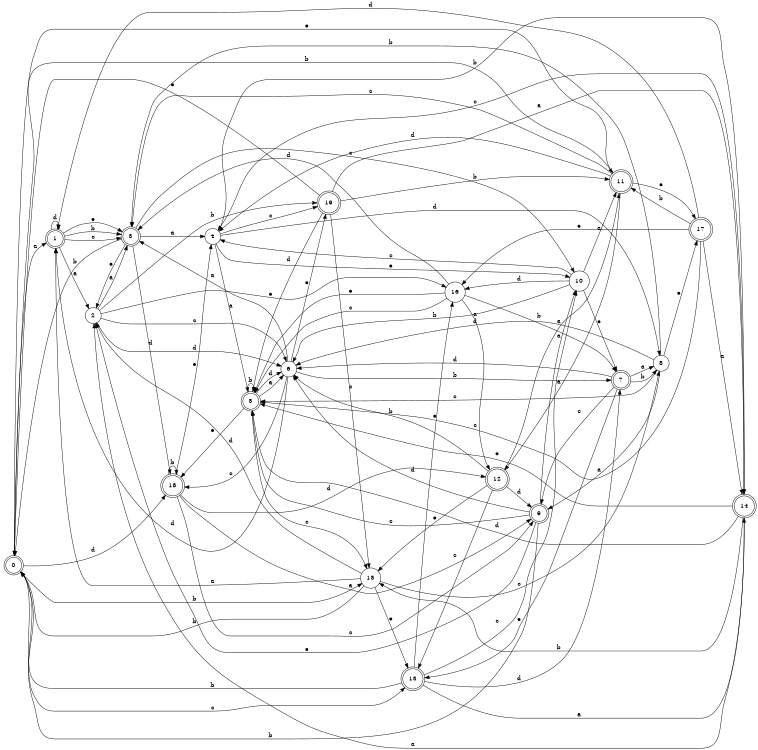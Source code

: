 digraph n16_9 {
__start0 [label="" shape="none"];

rankdir=LR;
size="8,5";

s0 [style="rounded,filled", color="black", fillcolor="white" shape="doublecircle", label="0"];
s1 [style="rounded,filled", color="black", fillcolor="white" shape="doublecircle", label="1"];
s2 [style="filled", color="black", fillcolor="white" shape="circle", label="2"];
s3 [style="rounded,filled", color="black", fillcolor="white" shape="doublecircle", label="3"];
s4 [style="filled", color="black", fillcolor="white" shape="circle", label="4"];
s5 [style="rounded,filled", color="black", fillcolor="white" shape="doublecircle", label="5"];
s6 [style="filled", color="black", fillcolor="white" shape="circle", label="6"];
s7 [style="rounded,filled", color="black", fillcolor="white" shape="doublecircle", label="7"];
s8 [style="filled", color="black", fillcolor="white" shape="circle", label="8"];
s9 [style="rounded,filled", color="black", fillcolor="white" shape="doublecircle", label="9"];
s10 [style="filled", color="black", fillcolor="white" shape="circle", label="10"];
s11 [style="rounded,filled", color="black", fillcolor="white" shape="doublecircle", label="11"];
s12 [style="rounded,filled", color="black", fillcolor="white" shape="doublecircle", label="12"];
s13 [style="rounded,filled", color="black", fillcolor="white" shape="doublecircle", label="13"];
s14 [style="rounded,filled", color="black", fillcolor="white" shape="doublecircle", label="14"];
s15 [style="filled", color="black", fillcolor="white" shape="circle", label="15"];
s16 [style="filled", color="black", fillcolor="white" shape="circle", label="16"];
s17 [style="rounded,filled", color="black", fillcolor="white" shape="doublecircle", label="17"];
s18 [style="rounded,filled", color="black", fillcolor="white" shape="doublecircle", label="18"];
s19 [style="rounded,filled", color="black", fillcolor="white" shape="doublecircle", label="19"];
s0 -> s1 [label="a"];
s0 -> s15 [label="b"];
s0 -> s13 [label="c"];
s0 -> s18 [label="d"];
s0 -> s11 [label="e"];
s1 -> s2 [label="a"];
s1 -> s3 [label="b"];
s1 -> s3 [label="c"];
s1 -> s1 [label="d"];
s1 -> s3 [label="e"];
s2 -> s3 [label="a"];
s2 -> s19 [label="b"];
s2 -> s6 [label="c"];
s2 -> s6 [label="d"];
s2 -> s16 [label="e"];
s3 -> s4 [label="a"];
s3 -> s0 [label="b"];
s3 -> s10 [label="c"];
s3 -> s18 [label="d"];
s3 -> s2 [label="e"];
s4 -> s5 [label="a"];
s4 -> s14 [label="b"];
s4 -> s19 [label="c"];
s4 -> s8 [label="d"];
s4 -> s10 [label="e"];
s5 -> s6 [label="a"];
s5 -> s5 [label="b"];
s5 -> s15 [label="c"];
s5 -> s6 [label="d"];
s5 -> s18 [label="e"];
s6 -> s3 [label="a"];
s6 -> s7 [label="b"];
s6 -> s18 [label="c"];
s6 -> s1 [label="d"];
s6 -> s19 [label="e"];
s7 -> s8 [label="a"];
s7 -> s8 [label="b"];
s7 -> s9 [label="c"];
s7 -> s6 [label="d"];
s7 -> s13 [label="e"];
s8 -> s9 [label="a"];
s8 -> s3 [label="b"];
s8 -> s5 [label="c"];
s8 -> s6 [label="d"];
s8 -> s17 [label="e"];
s9 -> s10 [label="a"];
s9 -> s0 [label="b"];
s9 -> s5 [label="c"];
s9 -> s6 [label="d"];
s9 -> s2 [label="e"];
s10 -> s11 [label="a"];
s10 -> s6 [label="b"];
s10 -> s4 [label="c"];
s10 -> s16 [label="d"];
s10 -> s7 [label="e"];
s11 -> s12 [label="a"];
s11 -> s0 [label="b"];
s11 -> s3 [label="c"];
s11 -> s4 [label="d"];
s11 -> s17 [label="e"];
s12 -> s11 [label="a"];
s12 -> s6 [label="b"];
s12 -> s13 [label="c"];
s12 -> s9 [label="d"];
s12 -> s15 [label="e"];
s13 -> s14 [label="a"];
s13 -> s0 [label="b"];
s13 -> s10 [label="c"];
s13 -> s7 [label="d"];
s13 -> s16 [label="e"];
s14 -> s2 [label="a"];
s14 -> s15 [label="b"];
s14 -> s4 [label="c"];
s14 -> s5 [label="d"];
s14 -> s5 [label="e"];
s15 -> s1 [label="a"];
s15 -> s0 [label="b"];
s15 -> s8 [label="c"];
s15 -> s2 [label="d"];
s15 -> s13 [label="e"];
s16 -> s12 [label="a"];
s16 -> s7 [label="b"];
s16 -> s5 [label="c"];
s16 -> s3 [label="d"];
s16 -> s5 [label="e"];
s17 -> s14 [label="a"];
s17 -> s11 [label="b"];
s17 -> s5 [label="c"];
s17 -> s1 [label="d"];
s17 -> s16 [label="e"];
s18 -> s9 [label="a"];
s18 -> s18 [label="b"];
s18 -> s9 [label="c"];
s18 -> s12 [label="d"];
s18 -> s4 [label="e"];
s19 -> s14 [label="a"];
s19 -> s11 [label="b"];
s19 -> s15 [label="c"];
s19 -> s5 [label="d"];
s19 -> s0 [label="e"];

}